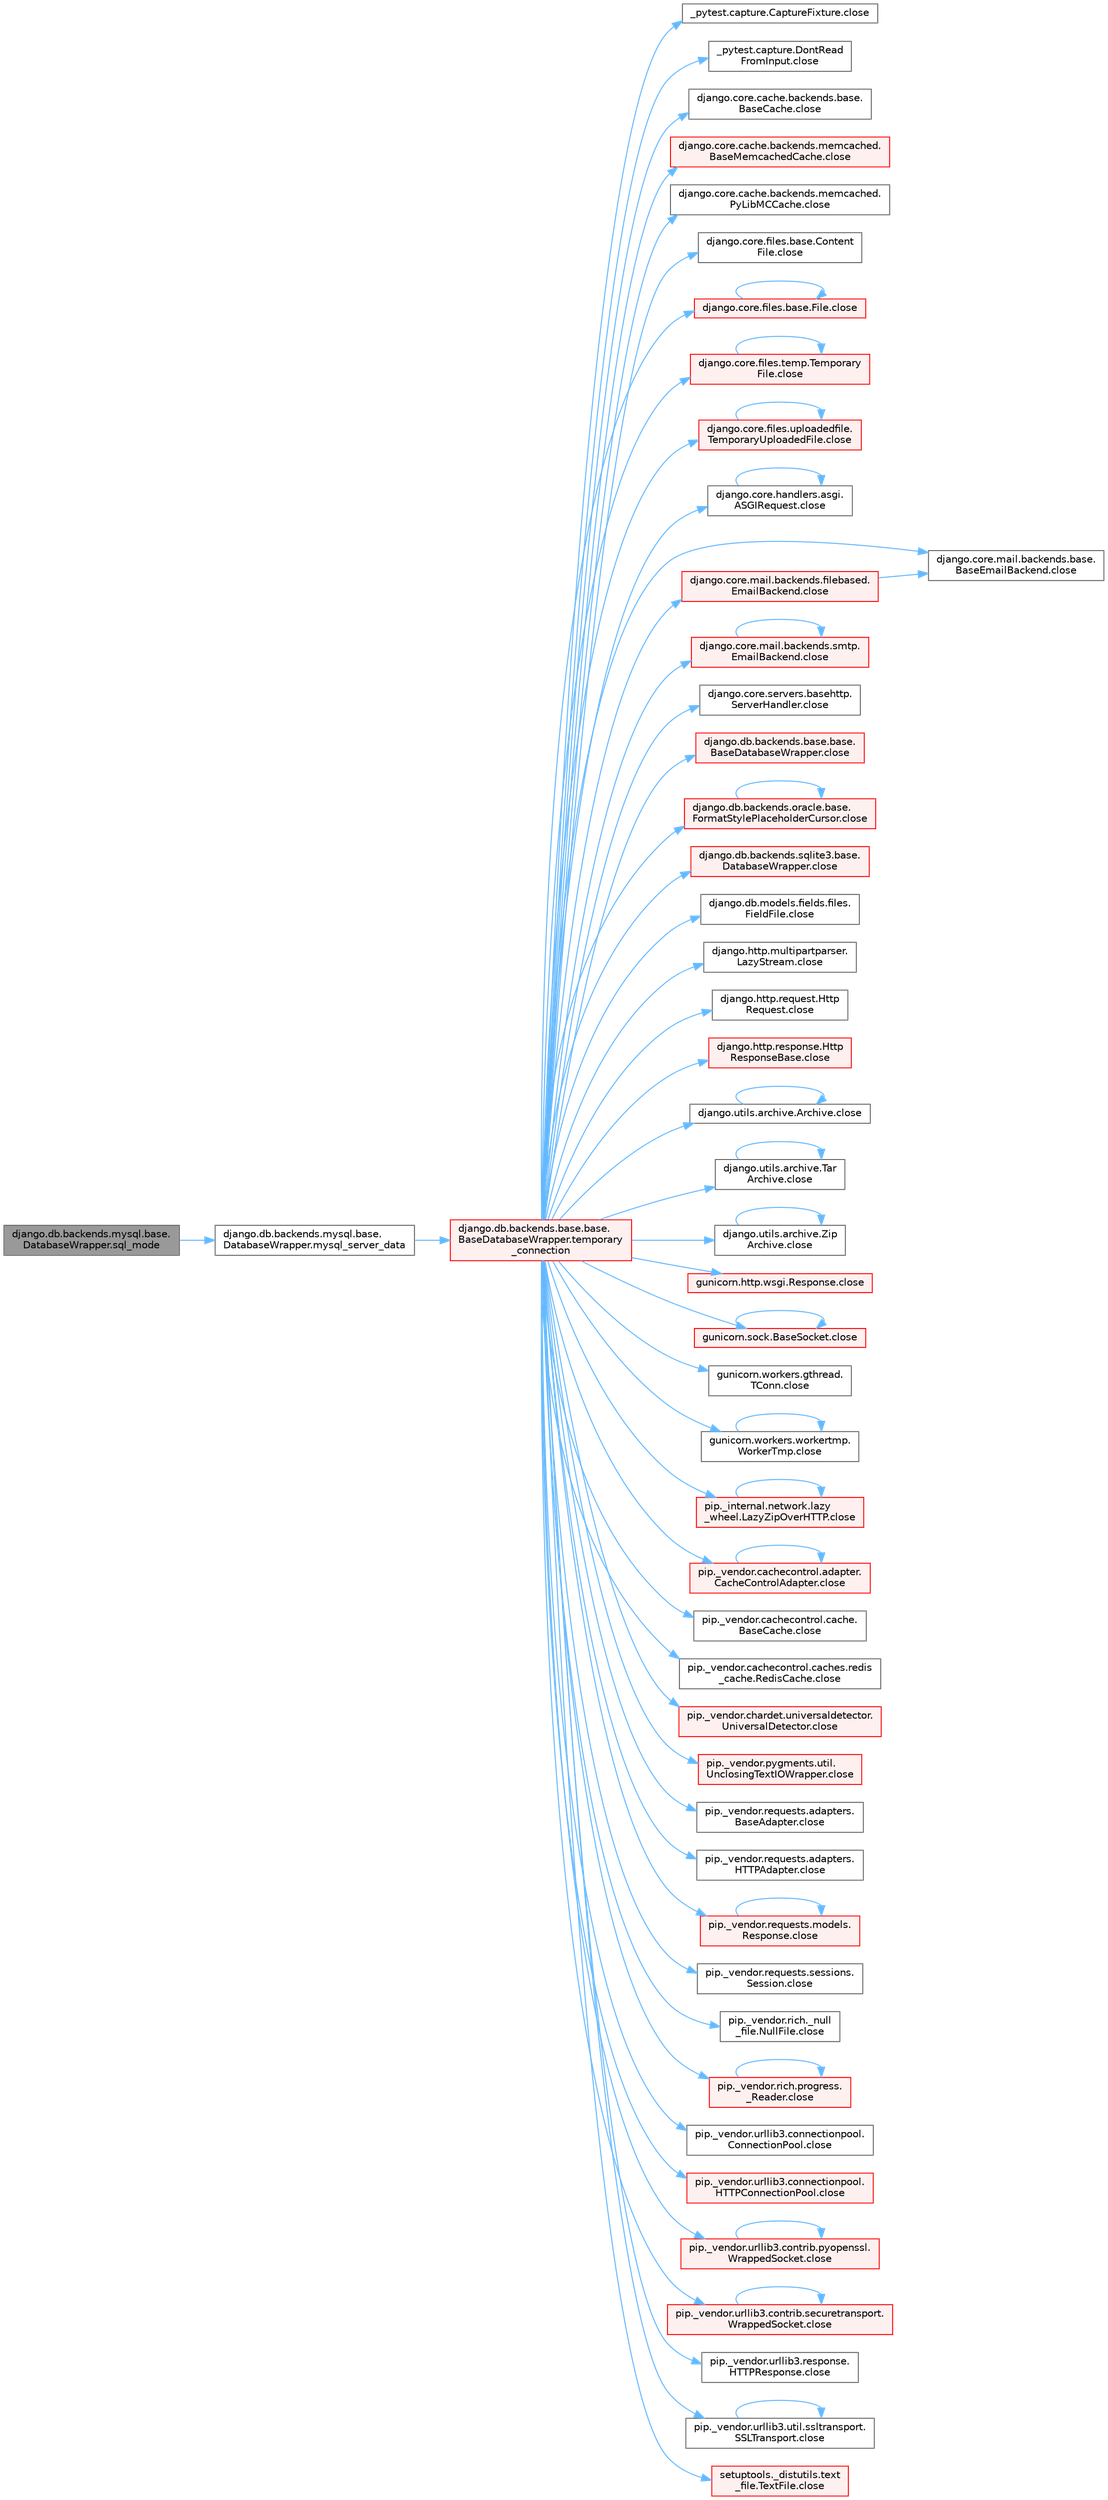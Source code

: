 digraph "django.db.backends.mysql.base.DatabaseWrapper.sql_mode"
{
 // LATEX_PDF_SIZE
  bgcolor="transparent";
  edge [fontname=Helvetica,fontsize=10,labelfontname=Helvetica,labelfontsize=10];
  node [fontname=Helvetica,fontsize=10,shape=box,height=0.2,width=0.4];
  rankdir="LR";
  Node1 [id="Node000001",label="django.db.backends.mysql.base.\lDatabaseWrapper.sql_mode",height=0.2,width=0.4,color="gray40", fillcolor="grey60", style="filled", fontcolor="black",tooltip=" "];
  Node1 -> Node2 [id="edge1_Node000001_Node000002",color="steelblue1",style="solid",tooltip=" "];
  Node2 [id="Node000002",label="django.db.backends.mysql.base.\lDatabaseWrapper.mysql_server_data",height=0.2,width=0.4,color="grey40", fillcolor="white", style="filled",URL="$classdjango_1_1db_1_1backends_1_1mysql_1_1base_1_1_database_wrapper.html#a5d826f93a3e24bcab559100c20d1f2a8",tooltip=" "];
  Node2 -> Node3 [id="edge2_Node000002_Node000003",color="steelblue1",style="solid",tooltip=" "];
  Node3 [id="Node000003",label="django.db.backends.base.base.\lBaseDatabaseWrapper.temporary\l_connection",height=0.2,width=0.4,color="red", fillcolor="#FFF0F0", style="filled",URL="$classdjango_1_1db_1_1backends_1_1base_1_1base_1_1_base_database_wrapper.html#a605fd92d7af39b1b987426a269121b0c",tooltip=" "];
  Node3 -> Node4 [id="edge3_Node000003_Node000004",color="steelblue1",style="solid",tooltip=" "];
  Node4 [id="Node000004",label="_pytest.capture.CaptureFixture.close",height=0.2,width=0.4,color="grey40", fillcolor="white", style="filled",URL="$class__pytest_1_1capture_1_1_capture_fixture.html#ac018b3a02c2aff2047974ced57907cd0",tooltip=" "];
  Node3 -> Node5 [id="edge4_Node000003_Node000005",color="steelblue1",style="solid",tooltip=" "];
  Node5 [id="Node000005",label="_pytest.capture.DontRead\lFromInput.close",height=0.2,width=0.4,color="grey40", fillcolor="white", style="filled",URL="$class__pytest_1_1capture_1_1_dont_read_from_input.html#accf28daf7db40f53462752cc02bbdd32",tooltip=" "];
  Node3 -> Node6 [id="edge5_Node000003_Node000006",color="steelblue1",style="solid",tooltip=" "];
  Node6 [id="Node000006",label="django.core.cache.backends.base.\lBaseCache.close",height=0.2,width=0.4,color="grey40", fillcolor="white", style="filled",URL="$classdjango_1_1core_1_1cache_1_1backends_1_1base_1_1_base_cache.html#ae5d10e57a1ab2b99171e943370da8cf3",tooltip=" "];
  Node3 -> Node7 [id="edge6_Node000003_Node000007",color="steelblue1",style="solid",tooltip=" "];
  Node7 [id="Node000007",label="django.core.cache.backends.memcached.\lBaseMemcachedCache.close",height=0.2,width=0.4,color="red", fillcolor="#FFF0F0", style="filled",URL="$classdjango_1_1core_1_1cache_1_1backends_1_1memcached_1_1_base_memcached_cache.html#ab36ac92f106d8dacc64d539b447a5e37",tooltip=" "];
  Node3 -> Node10 [id="edge7_Node000003_Node000010",color="steelblue1",style="solid",tooltip=" "];
  Node10 [id="Node000010",label="django.core.cache.backends.memcached.\lPyLibMCCache.close",height=0.2,width=0.4,color="grey40", fillcolor="white", style="filled",URL="$classdjango_1_1core_1_1cache_1_1backends_1_1memcached_1_1_py_lib_m_c_cache.html#a76cb2e86bb346b70433dfe177597da58",tooltip=" "];
  Node3 -> Node11 [id="edge8_Node000003_Node000011",color="steelblue1",style="solid",tooltip=" "];
  Node11 [id="Node000011",label="django.core.files.base.Content\lFile.close",height=0.2,width=0.4,color="grey40", fillcolor="white", style="filled",URL="$classdjango_1_1core_1_1files_1_1base_1_1_content_file.html#a09ae22d8cfcf28936b97a8eba0fd85cb",tooltip=" "];
  Node3 -> Node12 [id="edge9_Node000003_Node000012",color="steelblue1",style="solid",tooltip=" "];
  Node12 [id="Node000012",label="django.core.files.base.File.close",height=0.2,width=0.4,color="red", fillcolor="#FFF0F0", style="filled",URL="$classdjango_1_1core_1_1files_1_1base_1_1_file.html#a0ff3dc914f2c207114a150eaac429bdc",tooltip=" "];
  Node12 -> Node12 [id="edge10_Node000012_Node000012",color="steelblue1",style="solid",tooltip=" "];
  Node3 -> Node20 [id="edge11_Node000003_Node000020",color="steelblue1",style="solid",tooltip=" "];
  Node20 [id="Node000020",label="django.core.files.temp.Temporary\lFile.close",height=0.2,width=0.4,color="red", fillcolor="#FFF0F0", style="filled",URL="$classdjango_1_1core_1_1files_1_1temp_1_1_temporary_file.html#a3137c46b13cae4e5e6fe6489e42677d5",tooltip=" "];
  Node20 -> Node20 [id="edge12_Node000020_Node000020",color="steelblue1",style="solid",tooltip=" "];
  Node3 -> Node1042 [id="edge13_Node000003_Node001042",color="steelblue1",style="solid",tooltip=" "];
  Node1042 [id="Node001042",label="django.core.files.uploadedfile.\lTemporaryUploadedFile.close",height=0.2,width=0.4,color="red", fillcolor="#FFF0F0", style="filled",URL="$classdjango_1_1core_1_1files_1_1uploadedfile_1_1_temporary_uploaded_file.html#a01ddb9d43a99baf6157c1d60b37198cd",tooltip=" "];
  Node1042 -> Node1042 [id="edge14_Node001042_Node001042",color="steelblue1",style="solid",tooltip=" "];
  Node3 -> Node1043 [id="edge15_Node000003_Node001043",color="steelblue1",style="solid",tooltip=" "];
  Node1043 [id="Node001043",label="django.core.handlers.asgi.\lASGIRequest.close",height=0.2,width=0.4,color="grey40", fillcolor="white", style="filled",URL="$classdjango_1_1core_1_1handlers_1_1asgi_1_1_a_s_g_i_request.html#a2f3a1c1c50b4cf63ef552b4f96cc4f7f",tooltip=" "];
  Node1043 -> Node1043 [id="edge16_Node001043_Node001043",color="steelblue1",style="solid",tooltip=" "];
  Node3 -> Node1044 [id="edge17_Node000003_Node001044",color="steelblue1",style="solid",tooltip=" "];
  Node1044 [id="Node001044",label="django.core.mail.backends.base.\lBaseEmailBackend.close",height=0.2,width=0.4,color="grey40", fillcolor="white", style="filled",URL="$classdjango_1_1core_1_1mail_1_1backends_1_1base_1_1_base_email_backend.html#a358a8107d966c2d82d9eb9d18565784e",tooltip=" "];
  Node3 -> Node1045 [id="edge18_Node000003_Node001045",color="steelblue1",style="solid",tooltip=" "];
  Node1045 [id="Node001045",label="django.core.mail.backends.filebased.\lEmailBackend.close",height=0.2,width=0.4,color="red", fillcolor="#FFF0F0", style="filled",URL="$classdjango_1_1core_1_1mail_1_1backends_1_1filebased_1_1_email_backend.html#af90ba8a487930e530a20ceb03669a672",tooltip=" "];
  Node1045 -> Node1044 [id="edge19_Node001045_Node001044",color="steelblue1",style="solid",tooltip=" "];
  Node3 -> Node1046 [id="edge20_Node000003_Node001046",color="steelblue1",style="solid",tooltip=" "];
  Node1046 [id="Node001046",label="django.core.mail.backends.smtp.\lEmailBackend.close",height=0.2,width=0.4,color="red", fillcolor="#FFF0F0", style="filled",URL="$classdjango_1_1core_1_1mail_1_1backends_1_1smtp_1_1_email_backend.html#a6ac7253539c4f1102986c6df417fb050",tooltip=" "];
  Node1046 -> Node1046 [id="edge21_Node001046_Node001046",color="steelblue1",style="solid",tooltip=" "];
  Node3 -> Node1047 [id="edge22_Node000003_Node001047",color="steelblue1",style="solid",tooltip=" "];
  Node1047 [id="Node001047",label="django.core.servers.basehttp.\lServerHandler.close",height=0.2,width=0.4,color="grey40", fillcolor="white", style="filled",URL="$classdjango_1_1core_1_1servers_1_1basehttp_1_1_server_handler.html#a67022bc1dc85a75307901027d41a6a61",tooltip=" "];
  Node3 -> Node1048 [id="edge23_Node000003_Node001048",color="steelblue1",style="solid",tooltip=" "];
  Node1048 [id="Node001048",label="django.db.backends.base.base.\lBaseDatabaseWrapper.close",height=0.2,width=0.4,color="red", fillcolor="#FFF0F0", style="filled",URL="$classdjango_1_1db_1_1backends_1_1base_1_1base_1_1_base_database_wrapper.html#a01214a9b91408274fbc34cb062baf2bc",tooltip=" "];
  Node3 -> Node1058 [id="edge24_Node000003_Node001058",color="steelblue1",style="solid",tooltip=" "];
  Node1058 [id="Node001058",label="django.db.backends.oracle.base.\lFormatStylePlaceholderCursor.close",height=0.2,width=0.4,color="red", fillcolor="#FFF0F0", style="filled",URL="$classdjango_1_1db_1_1backends_1_1oracle_1_1base_1_1_format_style_placeholder_cursor.html#aebbf24b6a824d4e0fb370ce417d41f93",tooltip=" "];
  Node1058 -> Node1058 [id="edge25_Node001058_Node001058",color="steelblue1",style="solid",tooltip=" "];
  Node3 -> Node1063 [id="edge26_Node000003_Node001063",color="steelblue1",style="solid",tooltip=" "];
  Node1063 [id="Node001063",label="django.db.backends.sqlite3.base.\lDatabaseWrapper.close",height=0.2,width=0.4,color="red", fillcolor="#FFF0F0", style="filled",URL="$classdjango_1_1db_1_1backends_1_1sqlite3_1_1base_1_1_database_wrapper.html#accb46eb6dd574171611ec4912f677d3f",tooltip=" "];
  Node3 -> Node1066 [id="edge27_Node000003_Node001066",color="steelblue1",style="solid",tooltip=" "];
  Node1066 [id="Node001066",label="django.db.models.fields.files.\lFieldFile.close",height=0.2,width=0.4,color="grey40", fillcolor="white", style="filled",URL="$classdjango_1_1db_1_1models_1_1fields_1_1files_1_1_field_file.html#a7764f6ac41d2cf2e0e60639dff4d7f03",tooltip=" "];
  Node3 -> Node1067 [id="edge28_Node000003_Node001067",color="steelblue1",style="solid",tooltip=" "];
  Node1067 [id="Node001067",label="django.http.multipartparser.\lLazyStream.close",height=0.2,width=0.4,color="grey40", fillcolor="white", style="filled",URL="$classdjango_1_1http_1_1multipartparser_1_1_lazy_stream.html#a8cc031a8e3e86872b4d5d12ebb448573",tooltip=" "];
  Node3 -> Node1068 [id="edge29_Node000003_Node001068",color="steelblue1",style="solid",tooltip=" "];
  Node1068 [id="Node001068",label="django.http.request.Http\lRequest.close",height=0.2,width=0.4,color="grey40", fillcolor="white", style="filled",URL="$classdjango_1_1http_1_1request_1_1_http_request.html#a13db25295d57830ab61aed1a8339842e",tooltip=" "];
  Node3 -> Node1069 [id="edge30_Node000003_Node001069",color="steelblue1",style="solid",tooltip=" "];
  Node1069 [id="Node001069",label="django.http.response.Http\lResponseBase.close",height=0.2,width=0.4,color="red", fillcolor="#FFF0F0", style="filled",URL="$classdjango_1_1http_1_1response_1_1_http_response_base.html#a2e18a8319fb2b68853f032a3a1e93ffe",tooltip=" "];
  Node3 -> Node1070 [id="edge31_Node000003_Node001070",color="steelblue1",style="solid",tooltip=" "];
  Node1070 [id="Node001070",label="django.utils.archive.Archive.close",height=0.2,width=0.4,color="grey40", fillcolor="white", style="filled",URL="$classdjango_1_1utils_1_1archive_1_1_archive.html#a5fe062c89d687d218982c9c523c74c2a",tooltip=" "];
  Node1070 -> Node1070 [id="edge32_Node001070_Node001070",color="steelblue1",style="solid",tooltip=" "];
  Node3 -> Node1071 [id="edge33_Node000003_Node001071",color="steelblue1",style="solid",tooltip=" "];
  Node1071 [id="Node001071",label="django.utils.archive.Tar\lArchive.close",height=0.2,width=0.4,color="grey40", fillcolor="white", style="filled",URL="$classdjango_1_1utils_1_1archive_1_1_tar_archive.html#a9f92da2fc83a8bf18400412a9cf77836",tooltip=" "];
  Node1071 -> Node1071 [id="edge34_Node001071_Node001071",color="steelblue1",style="solid",tooltip=" "];
  Node3 -> Node1072 [id="edge35_Node000003_Node001072",color="steelblue1",style="solid",tooltip=" "];
  Node1072 [id="Node001072",label="django.utils.archive.Zip\lArchive.close",height=0.2,width=0.4,color="grey40", fillcolor="white", style="filled",URL="$classdjango_1_1utils_1_1archive_1_1_zip_archive.html#a72926f0c232970ff5bf94a7082dd5ac9",tooltip=" "];
  Node1072 -> Node1072 [id="edge36_Node001072_Node001072",color="steelblue1",style="solid",tooltip=" "];
  Node3 -> Node1073 [id="edge37_Node000003_Node001073",color="steelblue1",style="solid",tooltip=" "];
  Node1073 [id="Node001073",label="gunicorn.http.wsgi.Response.close",height=0.2,width=0.4,color="red", fillcolor="#FFF0F0", style="filled",URL="$classgunicorn_1_1http_1_1wsgi_1_1_response.html#a046ea28916c2a721d57a5852261bef24",tooltip=" "];
  Node3 -> Node1080 [id="edge38_Node000003_Node001080",color="steelblue1",style="solid",tooltip=" "];
  Node1080 [id="Node001080",label="gunicorn.sock.BaseSocket.close",height=0.2,width=0.4,color="red", fillcolor="#FFF0F0", style="filled",URL="$classgunicorn_1_1sock_1_1_base_socket.html#af2002e81bf30cc8c6614f9568af6ef06",tooltip=" "];
  Node1080 -> Node1080 [id="edge39_Node001080_Node001080",color="steelblue1",style="solid",tooltip=" "];
  Node3 -> Node2507 [id="edge40_Node000003_Node002507",color="steelblue1",style="solid",tooltip=" "];
  Node2507 [id="Node002507",label="gunicorn.workers.gthread.\lTConn.close",height=0.2,width=0.4,color="grey40", fillcolor="white", style="filled",URL="$classgunicorn_1_1workers_1_1gthread_1_1_t_conn.html#aa302868e132a81509a48f46789d6afc4",tooltip=" "];
  Node3 -> Node2508 [id="edge41_Node000003_Node002508",color="steelblue1",style="solid",tooltip=" "];
  Node2508 [id="Node002508",label="gunicorn.workers.workertmp.\lWorkerTmp.close",height=0.2,width=0.4,color="grey40", fillcolor="white", style="filled",URL="$classgunicorn_1_1workers_1_1workertmp_1_1_worker_tmp.html#ae6bf726cee2be8f52fa4bbe0f868d3c6",tooltip=" "];
  Node2508 -> Node2508 [id="edge42_Node002508_Node002508",color="steelblue1",style="solid",tooltip=" "];
  Node3 -> Node2509 [id="edge43_Node000003_Node002509",color="steelblue1",style="solid",tooltip=" "];
  Node2509 [id="Node002509",label="pip._internal.network.lazy\l_wheel.LazyZipOverHTTP.close",height=0.2,width=0.4,color="red", fillcolor="#FFF0F0", style="filled",URL="$classpip_1_1__internal_1_1network_1_1lazy__wheel_1_1_lazy_zip_over_h_t_t_p.html#a6aeec11453c683f141b9fe121163a8d0",tooltip=" "];
  Node2509 -> Node2509 [id="edge44_Node002509_Node002509",color="steelblue1",style="solid",tooltip=" "];
  Node3 -> Node2510 [id="edge45_Node000003_Node002510",color="steelblue1",style="solid",tooltip=" "];
  Node2510 [id="Node002510",label="pip._vendor.cachecontrol.adapter.\lCacheControlAdapter.close",height=0.2,width=0.4,color="red", fillcolor="#FFF0F0", style="filled",URL="$classpip_1_1__vendor_1_1cachecontrol_1_1adapter_1_1_cache_control_adapter.html#a085c6ea7434042e9af7286a8875fb646",tooltip=" "];
  Node2510 -> Node2510 [id="edge46_Node002510_Node002510",color="steelblue1",style="solid",tooltip=" "];
  Node3 -> Node2513 [id="edge47_Node000003_Node002513",color="steelblue1",style="solid",tooltip=" "];
  Node2513 [id="Node002513",label="pip._vendor.cachecontrol.cache.\lBaseCache.close",height=0.2,width=0.4,color="grey40", fillcolor="white", style="filled",URL="$classpip_1_1__vendor_1_1cachecontrol_1_1cache_1_1_base_cache.html#aed3b918393d941c531ffda7afa8968c5",tooltip=" "];
  Node3 -> Node2514 [id="edge48_Node000003_Node002514",color="steelblue1",style="solid",tooltip=" "];
  Node2514 [id="Node002514",label="pip._vendor.cachecontrol.caches.redis\l_cache.RedisCache.close",height=0.2,width=0.4,color="grey40", fillcolor="white", style="filled",URL="$classpip_1_1__vendor_1_1cachecontrol_1_1caches_1_1redis__cache_1_1_redis_cache.html#a3703f11cd74de5a2d416b33208df6710",tooltip=" "];
  Node3 -> Node2515 [id="edge49_Node000003_Node002515",color="steelblue1",style="solid",tooltip=" "];
  Node2515 [id="Node002515",label="pip._vendor.chardet.universaldetector.\lUniversalDetector.close",height=0.2,width=0.4,color="red", fillcolor="#FFF0F0", style="filled",URL="$classpip_1_1__vendor_1_1chardet_1_1universaldetector_1_1_universal_detector.html#a2a729e7ae145e4953628aac35a1478d1",tooltip=" "];
  Node3 -> Node2518 [id="edge50_Node000003_Node002518",color="steelblue1",style="solid",tooltip=" "];
  Node2518 [id="Node002518",label="pip._vendor.pygments.util.\lUnclosingTextIOWrapper.close",height=0.2,width=0.4,color="red", fillcolor="#FFF0F0", style="filled",URL="$classpip_1_1__vendor_1_1pygments_1_1util_1_1_unclosing_text_i_o_wrapper.html#a8b7334932e365946b03244a148e50846",tooltip=" "];
  Node3 -> Node2597 [id="edge51_Node000003_Node002597",color="steelblue1",style="solid",tooltip=" "];
  Node2597 [id="Node002597",label="pip._vendor.requests.adapters.\lBaseAdapter.close",height=0.2,width=0.4,color="grey40", fillcolor="white", style="filled",URL="$classpip_1_1__vendor_1_1requests_1_1adapters_1_1_base_adapter.html#ab52f259a4633310e303f4ac6b07eb1e5",tooltip=" "];
  Node3 -> Node2598 [id="edge52_Node000003_Node002598",color="steelblue1",style="solid",tooltip=" "];
  Node2598 [id="Node002598",label="pip._vendor.requests.adapters.\lHTTPAdapter.close",height=0.2,width=0.4,color="grey40", fillcolor="white", style="filled",URL="$classpip_1_1__vendor_1_1requests_1_1adapters_1_1_h_t_t_p_adapter.html#abce959ea97f8378278ff019c78481a11",tooltip=" "];
  Node3 -> Node2599 [id="edge53_Node000003_Node002599",color="steelblue1",style="solid",tooltip=" "];
  Node2599 [id="Node002599",label="pip._vendor.requests.models.\lResponse.close",height=0.2,width=0.4,color="red", fillcolor="#FFF0F0", style="filled",URL="$classpip_1_1__vendor_1_1requests_1_1models_1_1_response.html#ad28d6ce5be5b46752b43673257562918",tooltip=" "];
  Node2599 -> Node2599 [id="edge54_Node002599_Node002599",color="steelblue1",style="solid",tooltip=" "];
  Node3 -> Node2600 [id="edge55_Node000003_Node002600",color="steelblue1",style="solid",tooltip=" "];
  Node2600 [id="Node002600",label="pip._vendor.requests.sessions.\lSession.close",height=0.2,width=0.4,color="grey40", fillcolor="white", style="filled",URL="$classpip_1_1__vendor_1_1requests_1_1sessions_1_1_session.html#a68f6778af4ee2d650c2669eab73f7316",tooltip=" "];
  Node3 -> Node2601 [id="edge56_Node000003_Node002601",color="steelblue1",style="solid",tooltip=" "];
  Node2601 [id="Node002601",label="pip._vendor.rich._null\l_file.NullFile.close",height=0.2,width=0.4,color="grey40", fillcolor="white", style="filled",URL="$classpip_1_1__vendor_1_1rich_1_1__null__file_1_1_null_file.html#a69df97884b231150d00b66e93e01b127",tooltip=" "];
  Node3 -> Node2602 [id="edge57_Node000003_Node002602",color="steelblue1",style="solid",tooltip=" "];
  Node2602 [id="Node002602",label="pip._vendor.rich.progress.\l_Reader.close",height=0.2,width=0.4,color="red", fillcolor="#FFF0F0", style="filled",URL="$classpip_1_1__vendor_1_1rich_1_1progress_1_1___reader.html#a6c0b1964d885972a97a12a9ac01d23e8",tooltip=" "];
  Node2602 -> Node2602 [id="edge58_Node002602_Node002602",color="steelblue1",style="solid",tooltip=" "];
  Node3 -> Node2615 [id="edge59_Node000003_Node002615",color="steelblue1",style="solid",tooltip=" "];
  Node2615 [id="Node002615",label="pip._vendor.urllib3.connectionpool.\lConnectionPool.close",height=0.2,width=0.4,color="grey40", fillcolor="white", style="filled",URL="$classpip_1_1__vendor_1_1urllib3_1_1connectionpool_1_1_connection_pool.html#a95d4181616367e6d07952c025345472f",tooltip=" "];
  Node3 -> Node2616 [id="edge60_Node000003_Node002616",color="steelblue1",style="solid",tooltip=" "];
  Node2616 [id="Node002616",label="pip._vendor.urllib3.connectionpool.\lHTTPConnectionPool.close",height=0.2,width=0.4,color="red", fillcolor="#FFF0F0", style="filled",URL="$classpip_1_1__vendor_1_1urllib3_1_1connectionpool_1_1_h_t_t_p_connection_pool.html#a7a425188d0edc28baf765972da7628b4",tooltip=" "];
  Node3 -> Node2618 [id="edge61_Node000003_Node002618",color="steelblue1",style="solid",tooltip=" "];
  Node2618 [id="Node002618",label="pip._vendor.urllib3.contrib.pyopenssl.\lWrappedSocket.close",height=0.2,width=0.4,color="red", fillcolor="#FFF0F0", style="filled",URL="$classpip_1_1__vendor_1_1urllib3_1_1contrib_1_1pyopenssl_1_1_wrapped_socket.html#a971727c09e26dabe28ed3291ff94885b",tooltip=" "];
  Node2618 -> Node2618 [id="edge62_Node002618_Node002618",color="steelblue1",style="solid",tooltip=" "];
  Node3 -> Node2619 [id="edge63_Node000003_Node002619",color="steelblue1",style="solid",tooltip=" "];
  Node2619 [id="Node002619",label="pip._vendor.urllib3.contrib.securetransport.\lWrappedSocket.close",height=0.2,width=0.4,color="red", fillcolor="#FFF0F0", style="filled",URL="$classpip_1_1__vendor_1_1urllib3_1_1contrib_1_1securetransport_1_1_wrapped_socket.html#af0f4930b6b559090af795e5165d1d92a",tooltip=" "];
  Node2619 -> Node2619 [id="edge64_Node002619_Node002619",color="steelblue1",style="solid",tooltip=" "];
  Node3 -> Node2620 [id="edge65_Node000003_Node002620",color="steelblue1",style="solid",tooltip=" "];
  Node2620 [id="Node002620",label="pip._vendor.urllib3.response.\lHTTPResponse.close",height=0.2,width=0.4,color="grey40", fillcolor="white", style="filled",URL="$classpip_1_1__vendor_1_1urllib3_1_1response_1_1_h_t_t_p_response.html#ad3d2aebb3bd16c8480d991f23c7d410c",tooltip=" "];
  Node3 -> Node2621 [id="edge66_Node000003_Node002621",color="steelblue1",style="solid",tooltip=" "];
  Node2621 [id="Node002621",label="pip._vendor.urllib3.util.ssltransport.\lSSLTransport.close",height=0.2,width=0.4,color="grey40", fillcolor="white", style="filled",URL="$classpip_1_1__vendor_1_1urllib3_1_1util_1_1ssltransport_1_1_s_s_l_transport.html#a2b9cfa46658e163327e8994363648bd0",tooltip=" "];
  Node2621 -> Node2621 [id="edge67_Node002621_Node002621",color="steelblue1",style="solid",tooltip=" "];
  Node3 -> Node2622 [id="edge68_Node000003_Node002622",color="steelblue1",style="solid",tooltip=" "];
  Node2622 [id="Node002622",label="setuptools._distutils.text\l_file.TextFile.close",height=0.2,width=0.4,color="red", fillcolor="#FFF0F0", style="filled",URL="$classsetuptools_1_1__distutils_1_1text__file_1_1_text_file.html#a880e75e9f3da58303c2746ad57f825bd",tooltip=" "];
}
